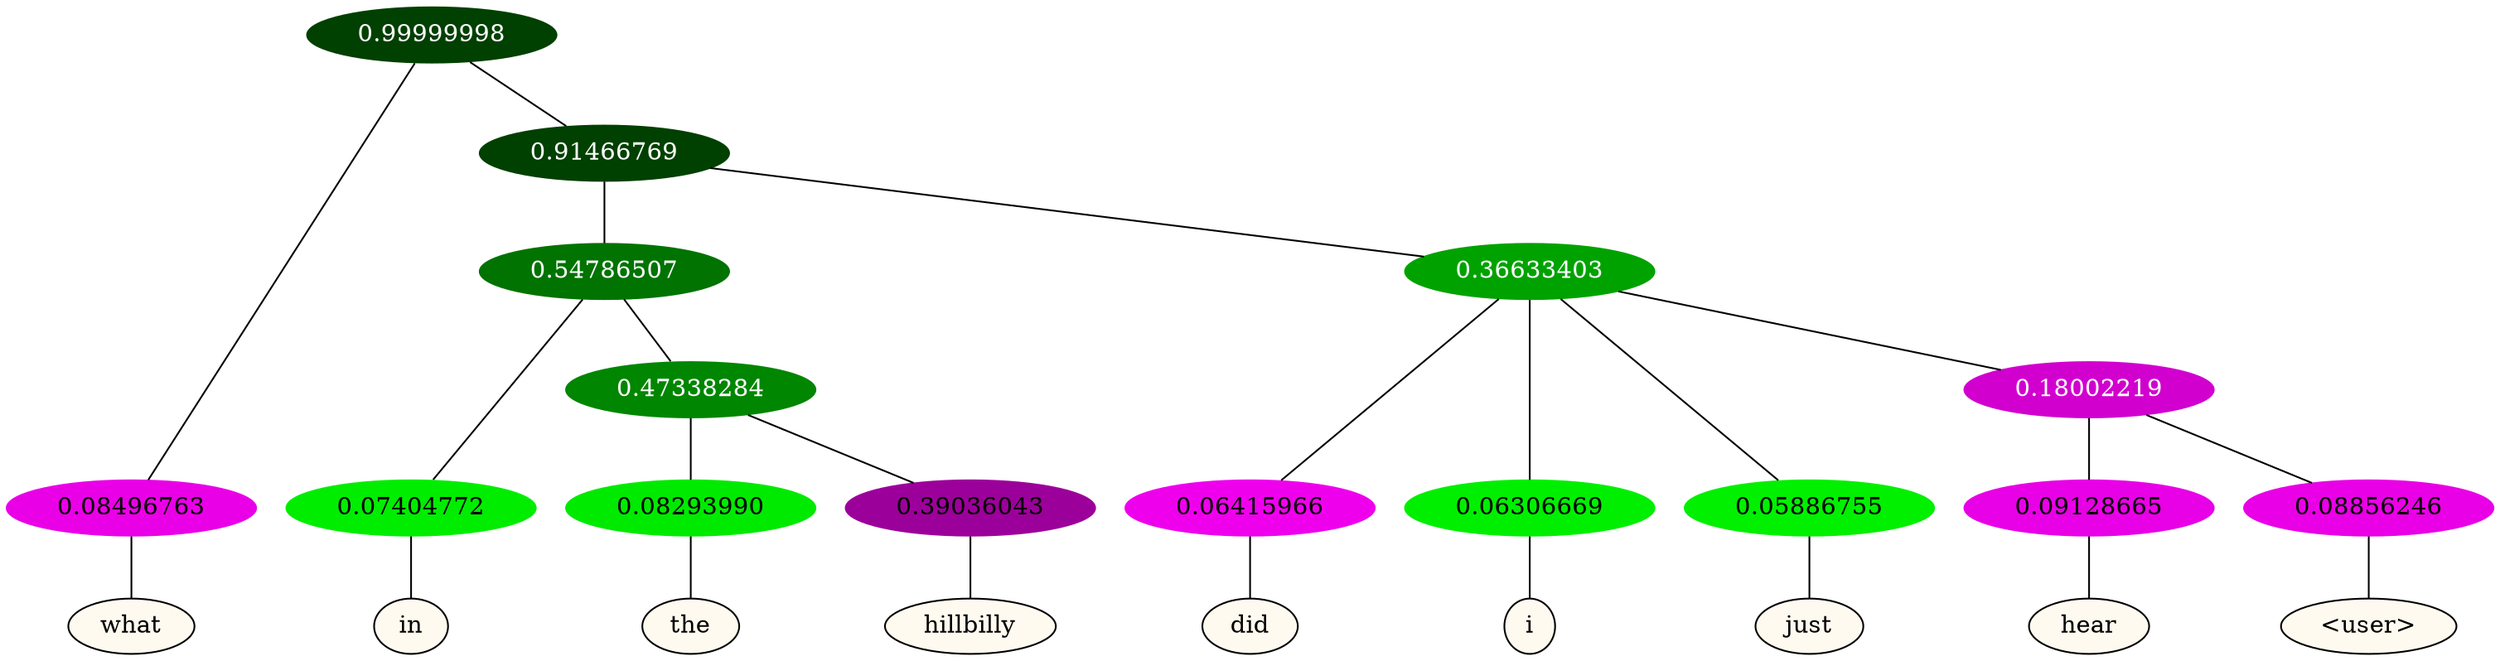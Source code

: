 graph {
	node [format=png height=0.15 nodesep=0.001 ordering=out overlap=prism overlap_scaling=0.01 ranksep=0.001 ratio=0.2 style=filled width=0.15]
	{
		rank=same
		a_w_1 [label=what color=black fillcolor=floralwhite style="filled,solid"]
		a_w_5 [label=in color=black fillcolor=floralwhite style="filled,solid"]
		a_w_11 [label=the color=black fillcolor=floralwhite style="filled,solid"]
		a_w_12 [label=hillbilly color=black fillcolor=floralwhite style="filled,solid"]
		a_w_7 [label=did color=black fillcolor=floralwhite style="filled,solid"]
		a_w_8 [label=i color=black fillcolor=floralwhite style="filled,solid"]
		a_w_9 [label=just color=black fillcolor=floralwhite style="filled,solid"]
		a_w_13 [label=hear color=black fillcolor=floralwhite style="filled,solid"]
		a_w_14 [label="\<user\>" color=black fillcolor=floralwhite style="filled,solid"]
	}
	a_n_1 -- a_w_1
	a_n_5 -- a_w_5
	a_n_11 -- a_w_11
	a_n_12 -- a_w_12
	a_n_7 -- a_w_7
	a_n_8 -- a_w_8
	a_n_9 -- a_w_9
	a_n_13 -- a_w_13
	a_n_14 -- a_w_14
	{
		rank=same
		a_n_1 [label=0.08496763 color="0.835 1.000 0.915" fontcolor=black]
		a_n_5 [label=0.07404772 color="0.334 1.000 0.926" fontcolor=black]
		a_n_11 [label=0.08293990 color="0.334 1.000 0.917" fontcolor=black]
		a_n_12 [label=0.39036043 color="0.835 1.000 0.610" fontcolor=black]
		a_n_7 [label=0.06415966 color="0.835 1.000 0.936" fontcolor=black]
		a_n_8 [label=0.06306669 color="0.334 1.000 0.937" fontcolor=black]
		a_n_9 [label=0.05886755 color="0.334 1.000 0.941" fontcolor=black]
		a_n_13 [label=0.09128665 color="0.835 1.000 0.909" fontcolor=black]
		a_n_14 [label=0.08856246 color="0.835 1.000 0.911" fontcolor=black]
	}
	a_n_0 [label=0.99999998 color="0.334 1.000 0.250" fontcolor=grey99]
	a_n_0 -- a_n_1
	a_n_2 [label=0.91466769 color="0.334 1.000 0.250" fontcolor=grey99]
	a_n_0 -- a_n_2
	a_n_3 [label=0.54786507 color="0.334 1.000 0.452" fontcolor=grey99]
	a_n_2 -- a_n_3
	a_n_4 [label=0.36633403 color="0.334 1.000 0.634" fontcolor=grey99]
	a_n_2 -- a_n_4
	a_n_3 -- a_n_5
	a_n_6 [label=0.47338284 color="0.334 1.000 0.527" fontcolor=grey99]
	a_n_3 -- a_n_6
	a_n_4 -- a_n_7
	a_n_4 -- a_n_8
	a_n_4 -- a_n_9
	a_n_10 [label=0.18002219 color="0.835 1.000 0.820" fontcolor=grey99]
	a_n_4 -- a_n_10
	a_n_6 -- a_n_11
	a_n_6 -- a_n_12
	a_n_10 -- a_n_13
	a_n_10 -- a_n_14
}
